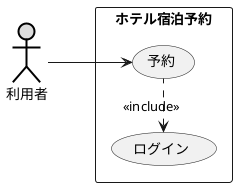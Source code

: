 @startuml 演習2-3
left to right direction
actor 利用者 #DDDDDD;line:black;line.bold;
rectangle ホテル宿泊予約{
    usecase ログイン
    usecase 予約
}
ログイン <. 予約 : << include >>
利用者-->予約